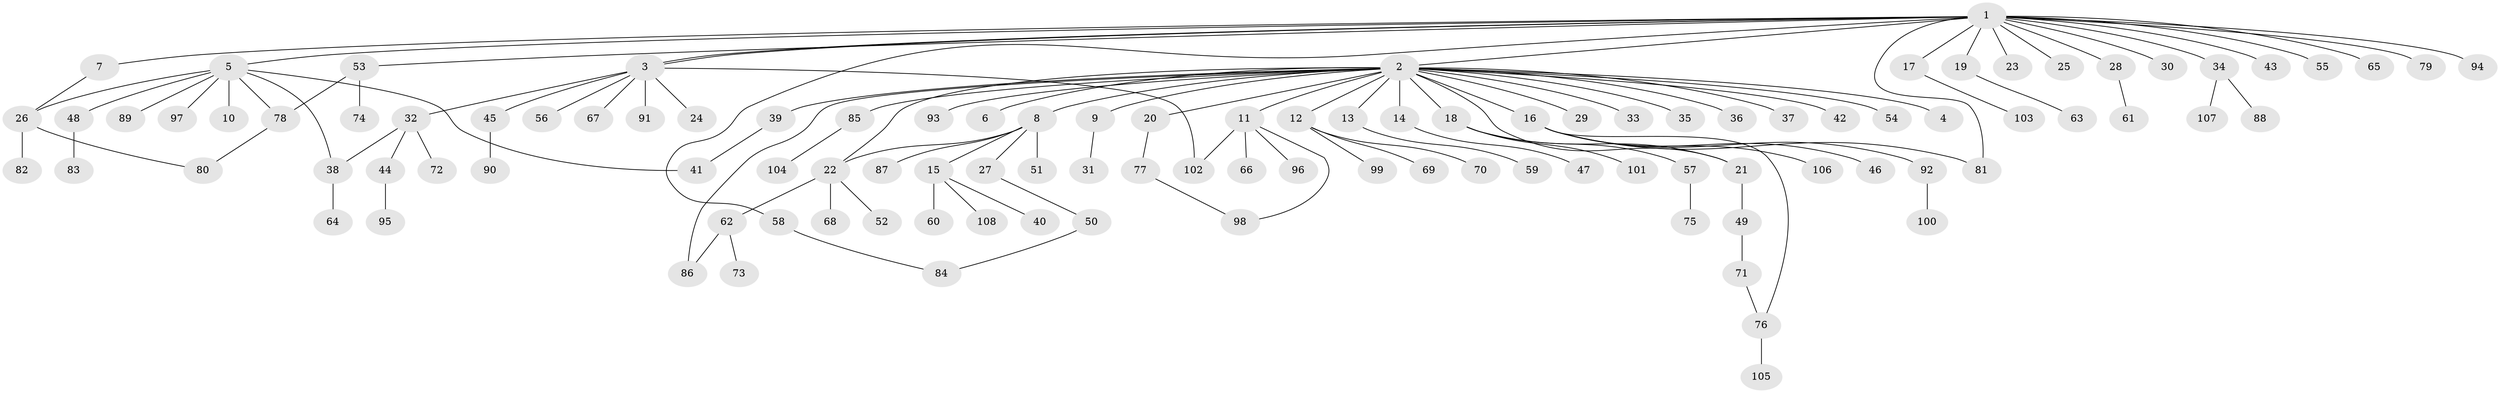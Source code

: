 // Generated by graph-tools (version 1.1) at 2025/35/03/09/25 02:35:25]
// undirected, 108 vertices, 121 edges
graph export_dot {
graph [start="1"]
  node [color=gray90,style=filled];
  1;
  2;
  3;
  4;
  5;
  6;
  7;
  8;
  9;
  10;
  11;
  12;
  13;
  14;
  15;
  16;
  17;
  18;
  19;
  20;
  21;
  22;
  23;
  24;
  25;
  26;
  27;
  28;
  29;
  30;
  31;
  32;
  33;
  34;
  35;
  36;
  37;
  38;
  39;
  40;
  41;
  42;
  43;
  44;
  45;
  46;
  47;
  48;
  49;
  50;
  51;
  52;
  53;
  54;
  55;
  56;
  57;
  58;
  59;
  60;
  61;
  62;
  63;
  64;
  65;
  66;
  67;
  68;
  69;
  70;
  71;
  72;
  73;
  74;
  75;
  76;
  77;
  78;
  79;
  80;
  81;
  82;
  83;
  84;
  85;
  86;
  87;
  88;
  89;
  90;
  91;
  92;
  93;
  94;
  95;
  96;
  97;
  98;
  99;
  100;
  101;
  102;
  103;
  104;
  105;
  106;
  107;
  108;
  1 -- 2;
  1 -- 3;
  1 -- 3;
  1 -- 5;
  1 -- 7;
  1 -- 17;
  1 -- 19;
  1 -- 23;
  1 -- 25;
  1 -- 28;
  1 -- 30;
  1 -- 34;
  1 -- 43;
  1 -- 53;
  1 -- 55;
  1 -- 58;
  1 -- 65;
  1 -- 79;
  1 -- 81;
  1 -- 94;
  2 -- 4;
  2 -- 6;
  2 -- 8;
  2 -- 9;
  2 -- 11;
  2 -- 12;
  2 -- 13;
  2 -- 14;
  2 -- 16;
  2 -- 18;
  2 -- 20;
  2 -- 21;
  2 -- 22;
  2 -- 29;
  2 -- 33;
  2 -- 35;
  2 -- 36;
  2 -- 37;
  2 -- 39;
  2 -- 42;
  2 -- 54;
  2 -- 85;
  2 -- 86;
  2 -- 93;
  3 -- 24;
  3 -- 32;
  3 -- 45;
  3 -- 56;
  3 -- 67;
  3 -- 91;
  3 -- 102;
  5 -- 10;
  5 -- 26;
  5 -- 38;
  5 -- 41;
  5 -- 48;
  5 -- 78;
  5 -- 89;
  5 -- 97;
  7 -- 26;
  8 -- 15;
  8 -- 22;
  8 -- 27;
  8 -- 51;
  8 -- 87;
  9 -- 31;
  11 -- 66;
  11 -- 96;
  11 -- 98;
  11 -- 102;
  12 -- 69;
  12 -- 70;
  12 -- 99;
  13 -- 59;
  14 -- 47;
  15 -- 40;
  15 -- 60;
  15 -- 108;
  16 -- 46;
  16 -- 76;
  16 -- 81;
  16 -- 92;
  16 -- 106;
  17 -- 103;
  18 -- 21;
  18 -- 57;
  18 -- 101;
  19 -- 63;
  20 -- 77;
  21 -- 49;
  22 -- 52;
  22 -- 62;
  22 -- 68;
  26 -- 80;
  26 -- 82;
  27 -- 50;
  28 -- 61;
  32 -- 38;
  32 -- 44;
  32 -- 72;
  34 -- 88;
  34 -- 107;
  38 -- 64;
  39 -- 41;
  44 -- 95;
  45 -- 90;
  48 -- 83;
  49 -- 71;
  50 -- 84;
  53 -- 74;
  53 -- 78;
  57 -- 75;
  58 -- 84;
  62 -- 73;
  62 -- 86;
  71 -- 76;
  76 -- 105;
  77 -- 98;
  78 -- 80;
  85 -- 104;
  92 -- 100;
}

